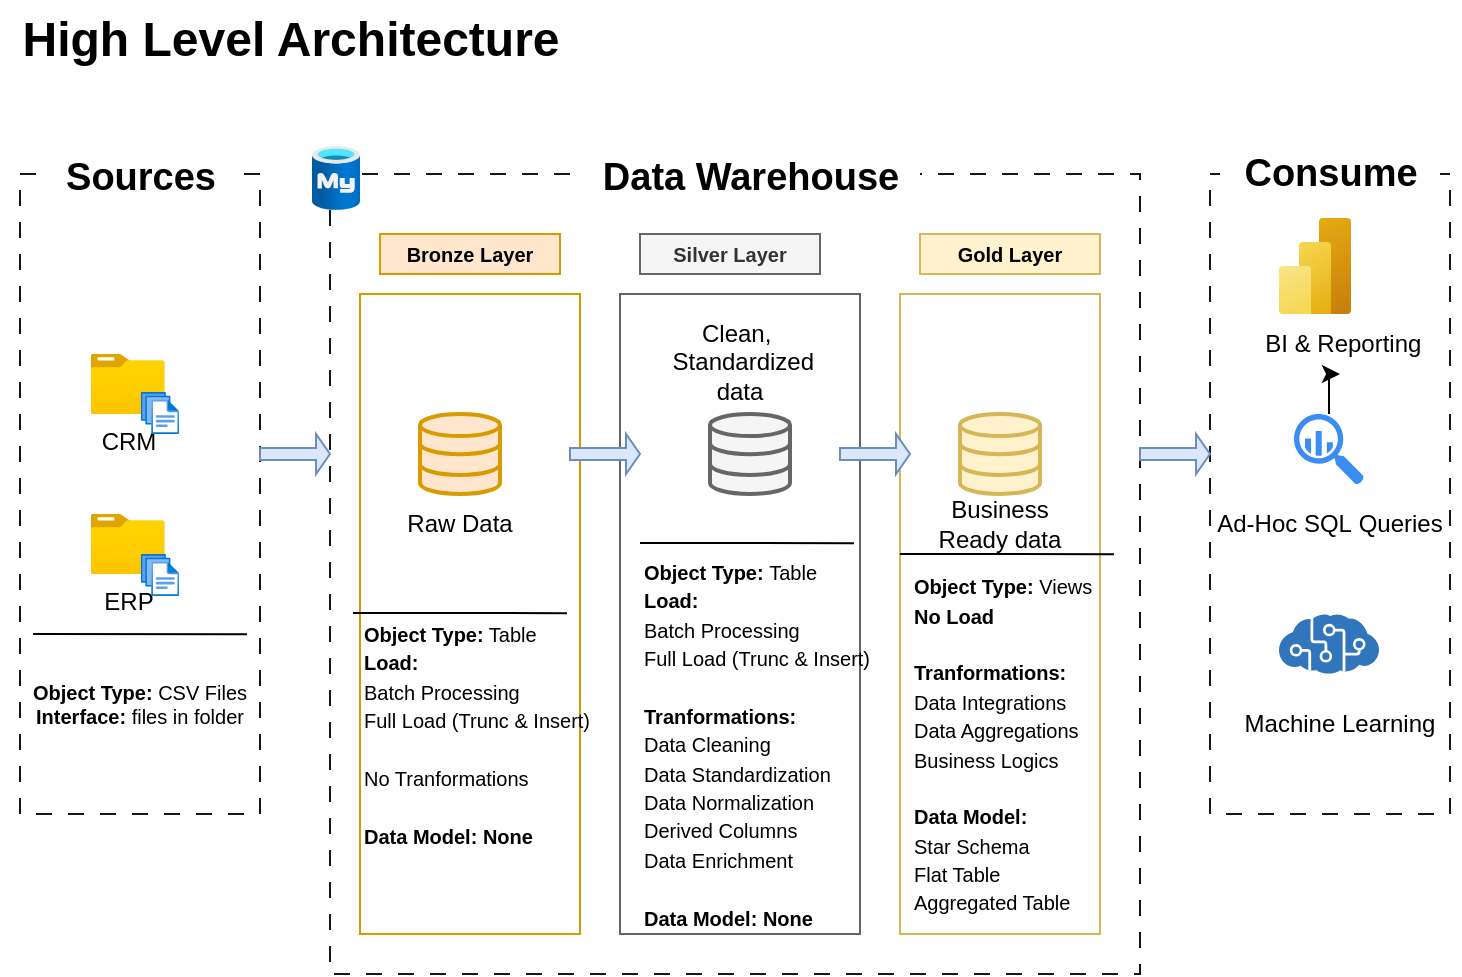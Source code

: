 <mxfile version="27.0.5">
  <diagram name="Page-1" id="WLy3LlunU-63o2ODWJgk">
    <mxGraphModel dx="786" dy="516" grid="1" gridSize="10" guides="1" tooltips="1" connect="1" arrows="1" fold="1" page="1" pageScale="1" pageWidth="850" pageHeight="1100" math="0" shadow="0">
      <root>
        <mxCell id="0" />
        <mxCell id="1" parent="0" />
        <mxCell id="SU-aGhC0ljUNENLBnUP2-2" value="&lt;b&gt;&lt;font style=&quot;font-size: 24px;&quot;&gt;High Level Architecture&lt;/font&gt;&lt;/b&gt;" style="text;html=1;align=center;verticalAlign=middle;resizable=0;points=[];autosize=1;strokeColor=none;fillColor=none;" vertex="1" parent="1">
          <mxGeometry x="30" y="13" width="290" height="40" as="geometry" />
        </mxCell>
        <mxCell id="SU-aGhC0ljUNENLBnUP2-3" value="" style="rounded=0;whiteSpace=wrap;html=1;fillColor=none;strokeColor=light-dark(#171616, #ededed);dashed=1;dashPattern=8 8;" vertex="1" parent="1">
          <mxGeometry x="40" y="100" width="120" height="320" as="geometry" />
        </mxCell>
        <mxCell id="SU-aGhC0ljUNENLBnUP2-4" value="&lt;b&gt;&lt;font style=&quot;font-size: 19px;&quot;&gt;Sources&lt;/font&gt;&lt;/b&gt;" style="text;html=1;align=center;verticalAlign=middle;resizable=0;points=[];autosize=1;strokeColor=none;fillColor=default;" vertex="1" parent="1">
          <mxGeometry x="50" y="82" width="100" height="40" as="geometry" />
        </mxCell>
        <mxCell id="SU-aGhC0ljUNENLBnUP2-5" value="" style="rounded=0;whiteSpace=wrap;html=1;fillColor=none;strokeColor=light-dark(#171616, #ededed);dashed=1;dashPattern=8 8;" vertex="1" parent="1">
          <mxGeometry x="195" y="100" width="405" height="400" as="geometry" />
        </mxCell>
        <mxCell id="SU-aGhC0ljUNENLBnUP2-6" value="&lt;b&gt;&lt;font style=&quot;font-size: 19px;&quot;&gt;Data Warehouse&lt;/font&gt;&lt;/b&gt;" style="text;html=1;align=center;verticalAlign=middle;resizable=0;points=[];autosize=1;strokeColor=none;fillColor=default;" vertex="1" parent="1">
          <mxGeometry x="320" y="82" width="170" height="40" as="geometry" />
        </mxCell>
        <mxCell id="SU-aGhC0ljUNENLBnUP2-7" value="" style="rounded=0;whiteSpace=wrap;html=1;fillColor=none;strokeColor=light-dark(#171616, #ededed);dashed=1;dashPattern=8 8;" vertex="1" parent="1">
          <mxGeometry x="635" y="100" width="120" height="320" as="geometry" />
        </mxCell>
        <mxCell id="SU-aGhC0ljUNENLBnUP2-8" value="&lt;b&gt;&lt;font style=&quot;font-size: 19px;&quot;&gt;Consume&lt;/font&gt;&lt;/b&gt;" style="text;html=1;align=center;verticalAlign=middle;resizable=0;points=[];autosize=1;strokeColor=none;fillColor=default;" vertex="1" parent="1">
          <mxGeometry x="640" y="80" width="110" height="40" as="geometry" />
        </mxCell>
        <mxCell id="SU-aGhC0ljUNENLBnUP2-9" value="Bronze Layer" style="rounded=0;whiteSpace=wrap;html=1;fontSize=10;fillColor=#ffe6cc;strokeColor=#d79b00;fontStyle=1" vertex="1" parent="1">
          <mxGeometry x="220" y="130" width="90" height="20" as="geometry" />
        </mxCell>
        <mxCell id="SU-aGhC0ljUNENLBnUP2-10" value="Silver Layer" style="rounded=0;whiteSpace=wrap;html=1;fontSize=10;fillColor=#f5f5f5;strokeColor=#666666;fontColor=#333333;fontStyle=1" vertex="1" parent="1">
          <mxGeometry x="350" y="130" width="90" height="20" as="geometry" />
        </mxCell>
        <mxCell id="SU-aGhC0ljUNENLBnUP2-11" value="Gold Layer" style="rounded=0;whiteSpace=wrap;html=1;fontSize=10;fillColor=#fff2cc;strokeColor=#d6b656;fontStyle=1" vertex="1" parent="1">
          <mxGeometry x="490" y="130" width="90" height="20" as="geometry" />
        </mxCell>
        <mxCell id="SU-aGhC0ljUNENLBnUP2-14" value="" style="rounded=0;whiteSpace=wrap;html=1;fontSize=10;fillColor=none;strokeColor=#d79b00;" vertex="1" parent="1">
          <mxGeometry x="210" y="160" width="110" height="320" as="geometry" />
        </mxCell>
        <mxCell id="SU-aGhC0ljUNENLBnUP2-15" value="" style="rounded=0;whiteSpace=wrap;html=1;fontSize=10;fillColor=none;strokeColor=#666666;fontColor=#333333;" vertex="1" parent="1">
          <mxGeometry x="340" y="160" width="120" height="320" as="geometry" />
        </mxCell>
        <mxCell id="SU-aGhC0ljUNENLBnUP2-16" value="" style="rounded=0;whiteSpace=wrap;html=1;fontSize=10;fillColor=none;strokeColor=#d6b656;" vertex="1" parent="1">
          <mxGeometry x="480" y="160" width="100" height="320" as="geometry" />
        </mxCell>
        <mxCell id="SU-aGhC0ljUNENLBnUP2-19" value="CRM" style="image;aspect=fixed;html=1;points=[];align=center;fontSize=12;image=img/lib/azure2/general/Folder_Blank.svg;" vertex="1" parent="1">
          <mxGeometry x="75.36" y="190" width="36.97" height="30" as="geometry" />
        </mxCell>
        <mxCell id="SU-aGhC0ljUNENLBnUP2-20" value="" style="image;aspect=fixed;html=1;points=[];align=center;fontSize=12;image=img/lib/azure2/general/Files.svg;" vertex="1" parent="1">
          <mxGeometry x="100.4" y="209" width="19.2" height="21" as="geometry" />
        </mxCell>
        <mxCell id="SU-aGhC0ljUNENLBnUP2-21" value="ERP" style="image;aspect=fixed;html=1;points=[];align=center;fontSize=12;image=img/lib/azure2/general/Folder_Blank.svg;" vertex="1" parent="1">
          <mxGeometry x="75.36" y="270" width="36.97" height="30" as="geometry" />
        </mxCell>
        <mxCell id="SU-aGhC0ljUNENLBnUP2-22" value="" style="image;aspect=fixed;html=1;points=[];align=center;fontSize=12;image=img/lib/azure2/general/Files.svg;" vertex="1" parent="1">
          <mxGeometry x="100.4" y="290" width="19.2" height="21" as="geometry" />
        </mxCell>
        <mxCell id="SU-aGhC0ljUNENLBnUP2-24" value="&lt;b&gt;Object Type:&lt;/b&gt; CSV Files&lt;div&gt;&lt;b&gt;Interface:&lt;/b&gt; files in folder&lt;/div&gt;" style="text;html=1;align=center;verticalAlign=middle;whiteSpace=wrap;rounded=0;fontSize=10;" vertex="1" parent="1">
          <mxGeometry x="45" y="350" width="110" height="30" as="geometry" />
        </mxCell>
        <mxCell id="SU-aGhC0ljUNENLBnUP2-33" value="" style="endArrow=none;html=1;rounded=0;entryX=1.002;entryY=0.719;entryDx=0;entryDy=0;entryPerimeter=0;" edge="1" parent="1">
          <mxGeometry width="50" height="50" relative="1" as="geometry">
            <mxPoint x="46.52" y="330" as="sourcePoint" />
            <mxPoint x="153.49" y="330.08" as="targetPoint" />
          </mxGeometry>
        </mxCell>
        <mxCell id="SU-aGhC0ljUNENLBnUP2-34" value="" style="html=1;verticalLabelPosition=bottom;align=center;labelBackgroundColor=#ffffff;verticalAlign=top;strokeWidth=2;strokeColor=#d79b00;shadow=0;dashed=0;shape=mxgraph.ios7.icons.data;fillColor=#ffe6cc;" vertex="1" parent="1">
          <mxGeometry x="240" y="220" width="40" height="40" as="geometry" />
        </mxCell>
        <mxCell id="SU-aGhC0ljUNENLBnUP2-35" value="" style="html=1;verticalLabelPosition=bottom;align=center;labelBackgroundColor=#ffffff;verticalAlign=top;strokeWidth=2;strokeColor=#666666;shadow=0;dashed=0;shape=mxgraph.ios7.icons.data;fillColor=#f5f5f5;fontColor=#333333;" vertex="1" parent="1">
          <mxGeometry x="385" y="220" width="40" height="40" as="geometry" />
        </mxCell>
        <mxCell id="SU-aGhC0ljUNENLBnUP2-36" value="" style="html=1;verticalLabelPosition=bottom;align=center;labelBackgroundColor=#ffffff;verticalAlign=top;strokeWidth=2;strokeColor=#d6b656;shadow=0;dashed=0;shape=mxgraph.ios7.icons.data;fillColor=#fff2cc;" vertex="1" parent="1">
          <mxGeometry x="510" y="220" width="40" height="40" as="geometry" />
        </mxCell>
        <mxCell id="SU-aGhC0ljUNENLBnUP2-37" value="" style="shape=singleArrow;whiteSpace=wrap;html=1;fillColor=#dae8fc;strokeColor=#6c8ebf;" vertex="1" parent="1">
          <mxGeometry x="160" y="230" width="35" height="20" as="geometry" />
        </mxCell>
        <mxCell id="SU-aGhC0ljUNENLBnUP2-38" value="" style="shape=singleArrow;whiteSpace=wrap;html=1;fillColor=#dae8fc;strokeColor=#6c8ebf;" vertex="1" parent="1">
          <mxGeometry x="600" y="230" width="35" height="20" as="geometry" />
        </mxCell>
        <mxCell id="SU-aGhC0ljUNENLBnUP2-39" value="" style="shape=singleArrow;whiteSpace=wrap;html=1;fillColor=#dae8fc;strokeColor=#6c8ebf;" vertex="1" parent="1">
          <mxGeometry x="315" y="230" width="35" height="20" as="geometry" />
        </mxCell>
        <mxCell id="SU-aGhC0ljUNENLBnUP2-41" value="" style="shape=singleArrow;whiteSpace=wrap;html=1;fillColor=#dae8fc;strokeColor=#6c8ebf;" vertex="1" parent="1">
          <mxGeometry x="450" y="230" width="35" height="20" as="geometry" />
        </mxCell>
        <mxCell id="SU-aGhC0ljUNENLBnUP2-42" value="&lt;font&gt;Raw Data&lt;/font&gt;" style="text;html=1;align=center;verticalAlign=middle;whiteSpace=wrap;rounded=0;" vertex="1" parent="1">
          <mxGeometry x="220" y="260" width="80" height="30" as="geometry" />
        </mxCell>
        <mxCell id="SU-aGhC0ljUNENLBnUP2-43" value="Clean,&amp;nbsp;&lt;div&gt;&amp;nbsp;Standardized data&lt;/div&gt;" style="text;html=1;align=center;verticalAlign=middle;whiteSpace=wrap;rounded=0;" vertex="1" parent="1">
          <mxGeometry x="360" y="179" width="80" height="30" as="geometry" />
        </mxCell>
        <mxCell id="SU-aGhC0ljUNENLBnUP2-44" value="Business Ready data" style="text;html=1;align=center;verticalAlign=middle;whiteSpace=wrap;rounded=0;" vertex="1" parent="1">
          <mxGeometry x="495" y="260" width="70" height="30" as="geometry" />
        </mxCell>
        <mxCell id="SU-aGhC0ljUNENLBnUP2-45" value="" style="endArrow=none;html=1;rounded=0;entryX=1.002;entryY=0.719;entryDx=0;entryDy=0;entryPerimeter=0;" edge="1" parent="1">
          <mxGeometry width="50" height="50" relative="1" as="geometry">
            <mxPoint x="206.51" y="319.5" as="sourcePoint" />
            <mxPoint x="313.48" y="319.58" as="targetPoint" />
          </mxGeometry>
        </mxCell>
        <mxCell id="SU-aGhC0ljUNENLBnUP2-48" value="" style="endArrow=none;html=1;rounded=0;entryX=1.002;entryY=0.719;entryDx=0;entryDy=0;entryPerimeter=0;" edge="1" parent="1">
          <mxGeometry width="50" height="50" relative="1" as="geometry">
            <mxPoint x="350.0" y="284.5" as="sourcePoint" />
            <mxPoint x="456.97" y="284.58" as="targetPoint" />
          </mxGeometry>
        </mxCell>
        <mxCell id="SU-aGhC0ljUNENLBnUP2-49" value="" style="endArrow=none;html=1;rounded=0;entryX=1.002;entryY=0.719;entryDx=0;entryDy=0;entryPerimeter=0;" edge="1" parent="1">
          <mxGeometry width="50" height="50" relative="1" as="geometry">
            <mxPoint x="480.0" y="290" as="sourcePoint" />
            <mxPoint x="586.97" y="290.08" as="targetPoint" />
          </mxGeometry>
        </mxCell>
        <mxCell id="SU-aGhC0ljUNENLBnUP2-52" value="&lt;font style=&quot;font-size: 10px;&quot;&gt;&lt;b&gt;Object Type:&lt;/b&gt; Table&lt;/font&gt;&lt;div&gt;&lt;font style=&quot;font-size: 10px;&quot;&gt;&lt;b&gt;Load:&amp;nbsp;&lt;/b&gt;&lt;/font&gt;&lt;/div&gt;&lt;div&gt;&lt;span style=&quot;font-size: 10px; background-color: transparent; color: light-dark(rgb(0, 0, 0), rgb(255, 255, 255));&quot;&gt;Batch Processing&lt;/span&gt;&lt;/div&gt;&lt;div&gt;&lt;span style=&quot;font-size: 10px; background-color: transparent; color: light-dark(rgb(0, 0, 0), rgb(255, 255, 255));&quot;&gt;Full Load (Trunc &amp;amp; Insert)&lt;/span&gt;&lt;/div&gt;&lt;div&gt;&lt;span style=&quot;font-size: 10px; background-color: transparent; color: light-dark(rgb(0, 0, 0), rgb(255, 255, 255));&quot;&gt;&lt;br&gt;&lt;/span&gt;&lt;/div&gt;&lt;div&gt;&lt;span style=&quot;font-size: 10px; background-color: transparent; color: light-dark(rgb(0, 0, 0), rgb(255, 255, 255));&quot;&gt;No Tranformations&lt;/span&gt;&lt;/div&gt;&lt;div&gt;&lt;br&gt;&lt;/div&gt;&lt;div&gt;&lt;span style=&quot;font-size: 10px;&quot;&gt;&lt;b&gt;Data Model: None&lt;/b&gt;&lt;/span&gt;&lt;/div&gt;" style="text;html=1;align=left;verticalAlign=middle;whiteSpace=wrap;rounded=0;" vertex="1" parent="1">
          <mxGeometry x="210" y="340" width="120" height="80" as="geometry" />
        </mxCell>
        <mxCell id="SU-aGhC0ljUNENLBnUP2-53" value="&lt;font style=&quot;font-size: 10px;&quot;&gt;&lt;b&gt;Object Type:&lt;/b&gt;&amp;nbsp;Table&lt;/font&gt;&lt;div style=&quot;&quot;&gt;&lt;font style=&quot;font-size: 10px;&quot;&gt;&lt;b&gt;Load:&amp;nbsp;&lt;/b&gt;&lt;/font&gt;&lt;/div&gt;&lt;div style=&quot;&quot;&gt;&lt;span style=&quot;font-size: 10px; background-color: transparent; color: light-dark(rgb(0, 0, 0), rgb(255, 255, 255));&quot;&gt;Batch Processing&lt;/span&gt;&lt;/div&gt;&lt;div style=&quot;&quot;&gt;&lt;span style=&quot;font-size: 10px; background-color: transparent; color: light-dark(rgb(0, 0, 0), rgb(255, 255, 255));&quot;&gt;Full Load (Trunc &amp;amp; Insert)&lt;/span&gt;&lt;/div&gt;&lt;div style=&quot;&quot;&gt;&lt;span style=&quot;font-size: 10px; background-color: transparent; color: light-dark(rgb(0, 0, 0), rgb(255, 255, 255));&quot;&gt;&lt;br&gt;&lt;/span&gt;&lt;/div&gt;&lt;div style=&quot;&quot;&gt;&lt;span style=&quot;font-size: 10px; background-color: transparent; color: light-dark(rgb(0, 0, 0), rgb(255, 255, 255));&quot;&gt;&lt;b&gt;Tranformations:&lt;/b&gt;&lt;/span&gt;&lt;/div&gt;&lt;div style=&quot;&quot;&gt;&lt;span style=&quot;background-color: transparent; color: light-dark(rgb(0, 0, 0), rgb(255, 255, 255)); font-size: 10px;&quot;&gt;Data Cleaning&lt;/span&gt;&lt;/div&gt;&lt;div style=&quot;&quot;&gt;&lt;span style=&quot;font-size: 10px; background-color: transparent; color: light-dark(rgb(0, 0, 0), rgb(255, 255, 255));&quot;&gt;Data Standardization&lt;/span&gt;&lt;/div&gt;&lt;div style=&quot;&quot;&gt;&lt;span style=&quot;font-size: 10px; background-color: transparent; color: light-dark(rgb(0, 0, 0), rgb(255, 255, 255));&quot;&gt;Data Normalization&lt;/span&gt;&lt;/div&gt;&lt;div style=&quot;&quot;&gt;&lt;span style=&quot;font-size: 10px; background-color: transparent; color: light-dark(rgb(0, 0, 0), rgb(255, 255, 255));&quot;&gt;Derived Columns&lt;/span&gt;&lt;/div&gt;&lt;div style=&quot;&quot;&gt;&lt;span style=&quot;font-size: 10px; background-color: transparent; color: light-dark(rgb(0, 0, 0), rgb(255, 255, 255));&quot;&gt;Data Enrichment&lt;/span&gt;&lt;/div&gt;&lt;div style=&quot;&quot;&gt;&lt;br&gt;&lt;/div&gt;&lt;div style=&quot;&quot;&gt;&lt;span style=&quot;font-size: 10px;&quot;&gt;&lt;b&gt;Data Model: None&lt;/b&gt;&lt;/span&gt;&lt;/div&gt;" style="text;html=1;align=left;verticalAlign=middle;whiteSpace=wrap;rounded=0;" vertex="1" parent="1">
          <mxGeometry x="350" y="350" width="180" height="70" as="geometry" />
        </mxCell>
        <mxCell id="SU-aGhC0ljUNENLBnUP2-54" value="&lt;font style=&quot;font-size: 10px;&quot;&gt;&lt;b&gt;Object Type:&lt;/b&gt;&amp;nbsp;Views&lt;/font&gt;&lt;div&gt;&lt;span style=&quot;font-size: 10px;&quot;&gt;&lt;b&gt;No Load&lt;/b&gt;&lt;/span&gt;&lt;/div&gt;&lt;div&gt;&lt;span style=&quot;font-size: 10px;&quot;&gt;&lt;b&gt;&lt;br&gt;&lt;/b&gt;&lt;/span&gt;&lt;/div&gt;&lt;div&gt;&lt;span style=&quot;background-color: transparent; color: light-dark(rgb(0, 0, 0), rgb(255, 255, 255)); font-size: 10px;&quot;&gt;&lt;b&gt;Tranformations:&lt;/b&gt;&lt;/span&gt;&lt;/div&gt;&lt;div&gt;&lt;span style=&quot;background-color: transparent; color: light-dark(rgb(0, 0, 0), rgb(255, 255, 255)); font-size: 10px;&quot;&gt;Data Integrations&lt;/span&gt;&lt;/div&gt;&lt;div&gt;&lt;span style=&quot;background-color: transparent; color: light-dark(rgb(0, 0, 0), rgb(255, 255, 255)); font-size: 10px;&quot;&gt;Data Aggregations&lt;/span&gt;&lt;/div&gt;&lt;div&gt;&lt;span style=&quot;background-color: transparent; color: light-dark(rgb(0, 0, 0), rgb(255, 255, 255)); font-size: 10px;&quot;&gt;Business Logics&lt;/span&gt;&lt;/div&gt;&lt;div&gt;&lt;br&gt;&lt;/div&gt;&lt;div&gt;&lt;span style=&quot;font-size: 10px;&quot;&gt;&lt;b&gt;Data Model:&amp;nbsp;&lt;/b&gt;&lt;/span&gt;&lt;/div&gt;&lt;div&gt;&lt;span style=&quot;font-size: 10px;&quot;&gt;Star Schema&lt;/span&gt;&lt;/div&gt;&lt;div&gt;&lt;span style=&quot;font-size: 10px;&quot;&gt;Flat Table&lt;/span&gt;&lt;/div&gt;&lt;div&gt;&lt;span style=&quot;font-size: 10px;&quot;&gt;Aggregated Table&lt;/span&gt;&lt;/div&gt;" style="text;html=1;align=left;verticalAlign=middle;whiteSpace=wrap;rounded=0;" vertex="1" parent="1">
          <mxGeometry x="485" y="345" width="120" height="80" as="geometry" />
        </mxCell>
        <mxCell id="SU-aGhC0ljUNENLBnUP2-55" value="" style="image;aspect=fixed;html=1;points=[];align=center;fontSize=12;image=img/lib/azure2/analytics/Power_BI_Embedded.svg;" vertex="1" parent="1">
          <mxGeometry x="669.5" y="122" width="36" height="48" as="geometry" />
        </mxCell>
        <mxCell id="SU-aGhC0ljUNENLBnUP2-60" value="" style="edgeStyle=orthogonalEdgeStyle;rounded=0;orthogonalLoop=1;jettySize=auto;html=1;" edge="1" parent="1" source="SU-aGhC0ljUNENLBnUP2-56" target="SU-aGhC0ljUNENLBnUP2-59">
          <mxGeometry relative="1" as="geometry" />
        </mxCell>
        <mxCell id="SU-aGhC0ljUNENLBnUP2-56" value="" style="sketch=0;html=1;aspect=fixed;strokeColor=none;shadow=0;fillColor=#3B8DF1;verticalAlign=top;labelPosition=center;verticalLabelPosition=bottom;shape=mxgraph.gcp2.big_query" vertex="1" parent="1">
          <mxGeometry x="677" y="220" width="35" height="35.35" as="geometry" />
        </mxCell>
        <mxCell id="SU-aGhC0ljUNENLBnUP2-58" value="" style="image;sketch=0;aspect=fixed;html=1;points=[];align=center;fontSize=12;image=img/lib/mscae/Cognitive_Services.svg;" vertex="1" parent="1">
          <mxGeometry x="669.5" y="320" width="50" height="30" as="geometry" />
        </mxCell>
        <mxCell id="SU-aGhC0ljUNENLBnUP2-59" value="&amp;nbsp;BI &amp;amp; Reporting" style="text;html=1;align=center;verticalAlign=middle;whiteSpace=wrap;rounded=0;" vertex="1" parent="1">
          <mxGeometry x="640" y="170" width="120" height="30" as="geometry" />
        </mxCell>
        <mxCell id="SU-aGhC0ljUNENLBnUP2-61" value="Ad-Hoc SQL&amp;nbsp;&lt;span style=&quot;color: rgba(0, 0, 0, 0); font-family: monospace; font-size: 0px; text-align: start; text-wrap-mode: nowrap;&quot;&gt;%3CmxGraphModel%3E%3Croot%3E%3CmxCell%20id%3D%220%22%2F%3E%3CmxCell%20id%3D%221%22%20parent%3D%220%22%2F%3E%3CmxCell%20id%3D%222%22%20value%3D%22%26amp%3Bnbsp%3BBI%20%26amp%3Bamp%3B%20Reporting%22%20style%3D%22text%3Bhtml%3D1%3Balign%3Dcenter%3BverticalAlign%3Dmiddle%3BwhiteSpace%3Dwrap%3Brounded%3D0%3B%22%20vertex%3D%221%22%20parent%3D%221%22%3E%3CmxGeometry%20x%3D%22640%22%20y%3D%22170%22%20width%3D%22120%22%20height%3D%2230%22%20as%3D%22geometry%22%2F%3E%3C%2FmxCell%3E%3C%2Froot%3E%3C%2FmxGraphModel%3E&lt;/span&gt;Queries" style="text;html=1;align=center;verticalAlign=middle;whiteSpace=wrap;rounded=0;" vertex="1" parent="1">
          <mxGeometry x="634.5" y="260" width="120" height="30" as="geometry" />
        </mxCell>
        <mxCell id="SU-aGhC0ljUNENLBnUP2-62" value="Machine Learning" style="text;html=1;align=center;verticalAlign=middle;whiteSpace=wrap;rounded=0;" vertex="1" parent="1">
          <mxGeometry x="640" y="360" width="120" height="30" as="geometry" />
        </mxCell>
        <mxCell id="SU-aGhC0ljUNENLBnUP2-63" value="" style="image;aspect=fixed;html=1;points=[];align=center;fontSize=12;image=img/lib/azure2/databases/Azure_Database_MySQL_Server.svg;" vertex="1" parent="1">
          <mxGeometry x="186" y="86" width="24" height="32" as="geometry" />
        </mxCell>
      </root>
    </mxGraphModel>
  </diagram>
</mxfile>
